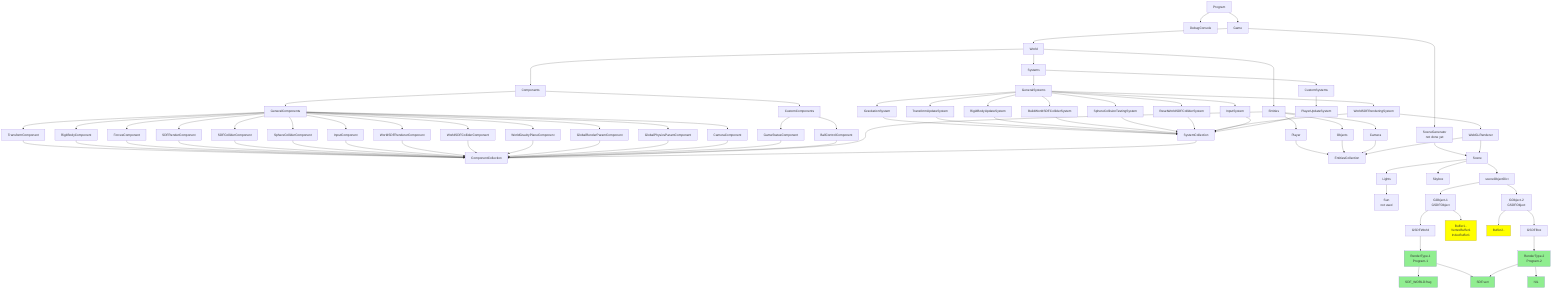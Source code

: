 graph TB;
Program --> DebugConsole;
Program --> Game;
Game --> SceneGenerator[SceneGenerator<br>not done yet];
Game --> World;
World --> Components;
Components --> GeneralComponents;
Components --> CustomComponents;
GeneralComponents --> TransformComponent --> ComponentCollection;
GeneralComponents --> RigitBodyComponent --> ComponentCollection;
GeneralComponents --> ForcesComponent --> ComponentCollection;
GeneralComponents --> SDFRenderComponent --> ComponentCollection;
GeneralComponents --> SDFColliderComponent --> ComponentCollection;
GeneralComponents --> SphereColliderComponent --> ComponentCollection;
GeneralComponents --> InputComponent --> ComponentCollection;
GeneralComponents --> WorldSDFRendererComponent --> ComponentCollection;
GeneralComponents --> WorldSDFColliderComponent --> ComponentCollection;
GeneralComponents --> WorldGravityPlaneComponent --> ComponentCollection;
GeneralComponents --> GlobalRenderParamComponent --> ComponentCollection;
GeneralComponents --> GlobalPhysicsParamComponent --> ComponentCollection;
GeneralComponents --> CameraComponent --> ComponentCollection;
CustomComponents --> GameStatusComponent --> ComponentCollection;
CustomComponents --> BallControlComponent --> ComponentCollection;
World --> Entities;
Entities --> Player --> EntitiesCollection;
Entities --> Objects --> EntitiesCollection;
Entities --> Camera --> EntitiesCollection;
Entities --> ComponentCollection;
World --> Systems;
Systems --> GeneralSystems;
Systems --> CustomSystems;
GeneralSystems --> GravitationSystem --> SystemCollection;
GeneralSystems --> TransformUpdateSystem --> SystemCollection;
GeneralSystems --> RigidBodyUpdateSystem --> SystemCollection;
GeneralSystems --> BuildWorldSDFColliderSystem --> SystemCollection;
GeneralSystems --> SphereCollisionTestingSystem --> SystemCollection;
GeneralSystems --> ResetWorldSDFColliderSystem --> SystemCollection;
GeneralSystems --> WorldSDFRenderingSystem --> SystemCollection;
GeneralSystems --> InputSystem --> SystemCollection;
CustomSystems --> PlayerUpdateSystem --> SystemCollection;
SystemCollection --> ComponentCollection;
SceneGenerator --> Scene;
WorldSDFRenderingSystem --> WebGLRenderer;
WebGLRenderer --> Scene;
Scene --> Lights;
Lights --> Sun[Sun<br>not used];
Scene --> Skybox;
Scene --> sceneObjectDict;
WebGLRenderer --> EntitiesCollection;
sceneObjectDict --> GObject-1[GObject-1<br>GSDFObject];
sceneObjectDict --> GObject-2[GObject-2<br>GSDFObject];
GObject-1 --> Material-1[GSDFWorld];
GObject-1 --> Buffer1..[Buffer1..<br>VertexBuffer1<br>IndexBuffer1];
GObject-2 --> Buffer2..;
GObject-2 --> Material-2[GSDFBox];
Material-1 --> RenderType-1[RenderType-1<br>Program-1];
Material-2 --> RenderType-2[RenderType-2<br>Program-2];
RenderType-1 --> FragmentShader-A[SDF_WORLD.frag];
RenderType-1 --> VertexShader-A[SDF.vert];
RenderType-2 --> FragmentShader-B[NIL];
RenderType-2 --> VertexShader-A;
style RenderType-2 fill:lightgreen;
style RenderType-1 fill:lightgreen;
style FragmentShader-A fill:lightgreen;
style FragmentShader-B fill:lightgreen;
style VertexShader-A fill:lightgreen;
style VertexShader-A fill:lightgreen;
style Buffer1.. fill:yellow;
style Buffer2.. fill:yellow;